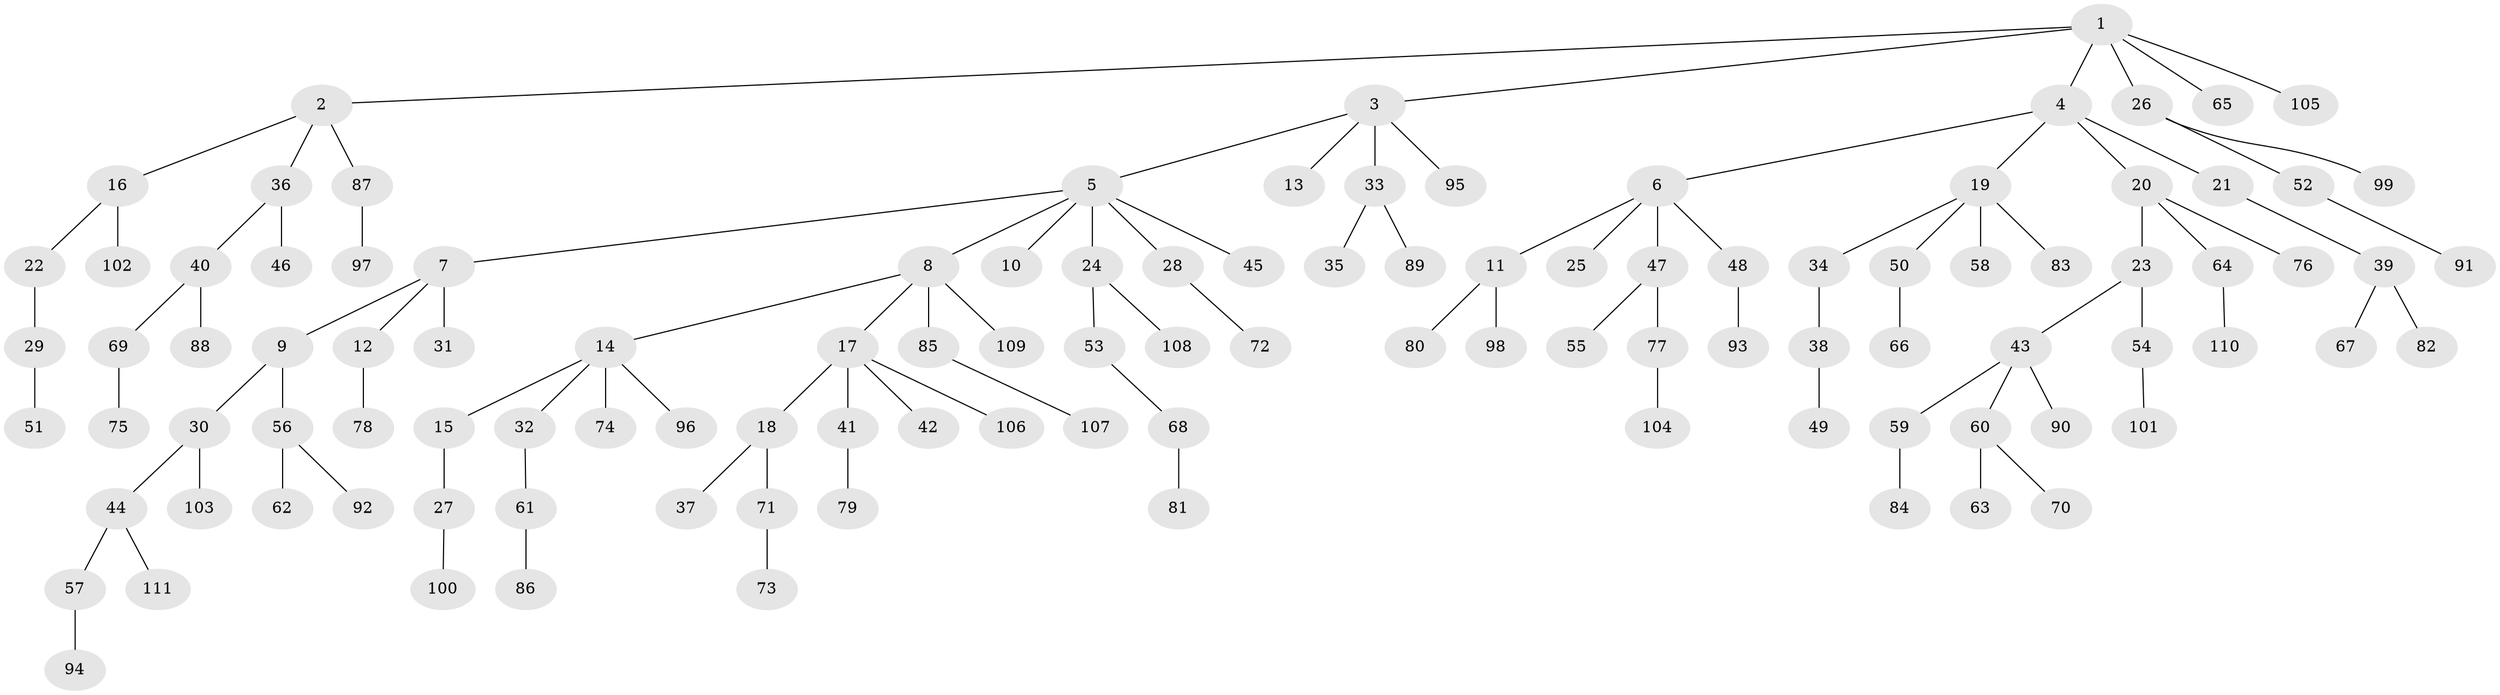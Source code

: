 // coarse degree distribution, {5: 0.03896103896103896, 4: 0.06493506493506493, 6: 0.012987012987012988, 7: 0.025974025974025976, 8: 0.012987012987012988, 1: 0.6103896103896104, 2: 0.15584415584415584, 3: 0.07792207792207792}
// Generated by graph-tools (version 1.1) at 2025/52/02/27/25 19:52:11]
// undirected, 111 vertices, 110 edges
graph export_dot {
graph [start="1"]
  node [color=gray90,style=filled];
  1;
  2;
  3;
  4;
  5;
  6;
  7;
  8;
  9;
  10;
  11;
  12;
  13;
  14;
  15;
  16;
  17;
  18;
  19;
  20;
  21;
  22;
  23;
  24;
  25;
  26;
  27;
  28;
  29;
  30;
  31;
  32;
  33;
  34;
  35;
  36;
  37;
  38;
  39;
  40;
  41;
  42;
  43;
  44;
  45;
  46;
  47;
  48;
  49;
  50;
  51;
  52;
  53;
  54;
  55;
  56;
  57;
  58;
  59;
  60;
  61;
  62;
  63;
  64;
  65;
  66;
  67;
  68;
  69;
  70;
  71;
  72;
  73;
  74;
  75;
  76;
  77;
  78;
  79;
  80;
  81;
  82;
  83;
  84;
  85;
  86;
  87;
  88;
  89;
  90;
  91;
  92;
  93;
  94;
  95;
  96;
  97;
  98;
  99;
  100;
  101;
  102;
  103;
  104;
  105;
  106;
  107;
  108;
  109;
  110;
  111;
  1 -- 2;
  1 -- 3;
  1 -- 4;
  1 -- 26;
  1 -- 65;
  1 -- 105;
  2 -- 16;
  2 -- 36;
  2 -- 87;
  3 -- 5;
  3 -- 13;
  3 -- 33;
  3 -- 95;
  4 -- 6;
  4 -- 19;
  4 -- 20;
  4 -- 21;
  5 -- 7;
  5 -- 8;
  5 -- 10;
  5 -- 24;
  5 -- 28;
  5 -- 45;
  6 -- 11;
  6 -- 25;
  6 -- 47;
  6 -- 48;
  7 -- 9;
  7 -- 12;
  7 -- 31;
  8 -- 14;
  8 -- 17;
  8 -- 85;
  8 -- 109;
  9 -- 30;
  9 -- 56;
  11 -- 80;
  11 -- 98;
  12 -- 78;
  14 -- 15;
  14 -- 32;
  14 -- 74;
  14 -- 96;
  15 -- 27;
  16 -- 22;
  16 -- 102;
  17 -- 18;
  17 -- 41;
  17 -- 42;
  17 -- 106;
  18 -- 37;
  18 -- 71;
  19 -- 34;
  19 -- 50;
  19 -- 58;
  19 -- 83;
  20 -- 23;
  20 -- 64;
  20 -- 76;
  21 -- 39;
  22 -- 29;
  23 -- 43;
  23 -- 54;
  24 -- 53;
  24 -- 108;
  26 -- 52;
  26 -- 99;
  27 -- 100;
  28 -- 72;
  29 -- 51;
  30 -- 44;
  30 -- 103;
  32 -- 61;
  33 -- 35;
  33 -- 89;
  34 -- 38;
  36 -- 40;
  36 -- 46;
  38 -- 49;
  39 -- 67;
  39 -- 82;
  40 -- 69;
  40 -- 88;
  41 -- 79;
  43 -- 59;
  43 -- 60;
  43 -- 90;
  44 -- 57;
  44 -- 111;
  47 -- 55;
  47 -- 77;
  48 -- 93;
  50 -- 66;
  52 -- 91;
  53 -- 68;
  54 -- 101;
  56 -- 62;
  56 -- 92;
  57 -- 94;
  59 -- 84;
  60 -- 63;
  60 -- 70;
  61 -- 86;
  64 -- 110;
  68 -- 81;
  69 -- 75;
  71 -- 73;
  77 -- 104;
  85 -- 107;
  87 -- 97;
}
